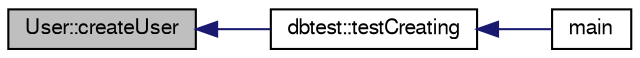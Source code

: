 digraph "User::createUser"
{
  edge [fontname="FreeSans",fontsize="10",labelfontname="FreeSans",labelfontsize="10"];
  node [fontname="FreeSans",fontsize="10",shape=record];
  rankdir="LR";
  Node963 [label="User::createUser",height=0.2,width=0.4,color="black", fillcolor="grey75", style="filled", fontcolor="black"];
  Node963 -> Node964 [dir="back",color="midnightblue",fontsize="10",style="solid",fontname="FreeSans"];
  Node964 [label="dbtest::testCreating",height=0.2,width=0.4,color="black", fillcolor="white", style="filled",URL="$classdbtest.html#a8193e88a7df657069c8a6bd09c8243b7"];
  Node964 -> Node965 [dir="back",color="midnightblue",fontsize="10",style="solid",fontname="FreeSans"];
  Node965 [label="main",height=0.2,width=0.4,color="black", fillcolor="white", style="filled",URL="$test_8cpp.html#ae66f6b31b5ad750f1fe042a706a4e3d4"];
}
